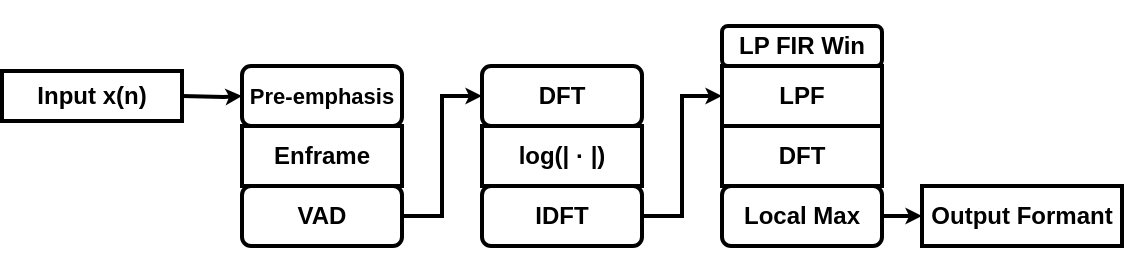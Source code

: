 <mxfile scale="1.5" border="0">
    <diagram id="9ekTKRoff0CPVGSoDEwU" name="第 3 页">
        <mxGraphModel dx="533" dy="621" grid="1" gridSize="10" guides="1" tooltips="1" connect="1" arrows="1" fold="1" page="1" pageScale="1" pageWidth="827" pageHeight="1169" math="0" shadow="0">
            <root>
                <mxCell id="UO68y2j3fhpH5fY7scN9-0"/>
                <mxCell id="UO68y2j3fhpH5fY7scN9-1" parent="UO68y2j3fhpH5fY7scN9-0"/>
                <mxCell id="i1c0_gkSLgQ5enReLO2w-1" value="&lt;h4 style=&quot;line-height: 1.2&quot;&gt;&lt;font face=&quot;Helvetica&quot; style=&quot;font-size: 11px&quot;&gt;Pre-emphasis&lt;/font&gt;&lt;/h4&gt;" style="rounded=1;whiteSpace=wrap;html=1;strokeWidth=2;shadow=0;sketch=0;glass=0;fontFamily=Times New Roman;labelBackgroundColor=none;rotation=0;flipH=0;flipV=0;absoluteArcSize=0;" parent="UO68y2j3fhpH5fY7scN9-1" vertex="1">
                    <mxGeometry x="180" y="50" width="80" height="30" as="geometry"/>
                </mxCell>
                <mxCell id="i1c0_gkSLgQ5enReLO2w-3" value="&lt;h4 style=&quot;line-height: 1.2&quot;&gt;&lt;font face=&quot;Helvetica&quot;&gt;Enframe&lt;/font&gt;&lt;/h4&gt;" style="rounded=0;whiteSpace=wrap;html=1;strokeWidth=2;shadow=0;sketch=0;glass=0;fontFamily=Times New Roman;labelBackgroundColor=none;rotation=0;flipH=0;flipV=0;" parent="UO68y2j3fhpH5fY7scN9-1" vertex="1">
                    <mxGeometry x="180" y="80" width="80" height="30" as="geometry"/>
                </mxCell>
                <mxCell id="i1c0_gkSLgQ5enReLO2w-6" value="" style="edgeStyle=orthogonalEdgeStyle;rounded=0;orthogonalLoop=1;jettySize=auto;html=1;fontFamily=Helvetica;fontSize=11;shadow=0;jumpSize=6;strokeWidth=2;endSize=2;startSize=0;" parent="UO68y2j3fhpH5fY7scN9-1" target="i1c0_gkSLgQ5enReLO2w-1" edge="1">
                    <mxGeometry relative="1" as="geometry">
                        <mxPoint x="150" y="65" as="sourcePoint"/>
                    </mxGeometry>
                </mxCell>
                <mxCell id="i1c0_gkSLgQ5enReLO2w-23" value="&lt;h4 style=&quot;line-height: 1.2&quot;&gt;&lt;font face=&quot;Helvetica&quot;&gt;VAD&lt;/font&gt;&lt;/h4&gt;" style="rounded=1;whiteSpace=wrap;html=1;strokeWidth=2;shadow=0;sketch=0;glass=0;fontFamily=Times New Roman;labelBackgroundColor=none;rotation=0;flipH=0;flipV=0;" parent="UO68y2j3fhpH5fY7scN9-1" vertex="1">
                    <mxGeometry x="180" y="110" width="80" height="30" as="geometry"/>
                </mxCell>
                <mxCell id="i1c0_gkSLgQ5enReLO2w-27" value="&lt;h4 style=&quot;line-height: 1.2&quot;&gt;&lt;font face=&quot;Helvetica&quot;&gt;DFT&lt;/font&gt;&lt;/h4&gt;" style="rounded=1;whiteSpace=wrap;html=1;strokeWidth=2;shadow=0;sketch=0;glass=0;fontFamily=Times New Roman;labelBackgroundColor=none;rotation=0;flipH=0;flipV=0;" parent="UO68y2j3fhpH5fY7scN9-1" vertex="1">
                    <mxGeometry x="300" y="50" width="80" height="30" as="geometry"/>
                </mxCell>
                <mxCell id="i1c0_gkSLgQ5enReLO2w-28" value="&lt;h4 style=&quot;line-height: 1.2&quot;&gt;&lt;font face=&quot;Helvetica&quot;&gt;log(| · |)&lt;/font&gt;&lt;/h4&gt;" style="rounded=0;whiteSpace=wrap;html=1;strokeWidth=2;shadow=0;sketch=0;glass=0;fontFamily=Times New Roman;labelBackgroundColor=none;rotation=0;flipH=0;flipV=0;" parent="UO68y2j3fhpH5fY7scN9-1" vertex="1">
                    <mxGeometry x="300" y="80" width="80" height="30" as="geometry"/>
                </mxCell>
                <mxCell id="i1c0_gkSLgQ5enReLO2w-29" value="&lt;h4 style=&quot;line-height: 1.2&quot;&gt;&lt;font face=&quot;Helvetica&quot;&gt;IDFT&lt;/font&gt;&lt;/h4&gt;" style="rounded=1;whiteSpace=wrap;html=1;strokeWidth=2;shadow=0;sketch=0;glass=0;fontFamily=Times New Roman;labelBackgroundColor=none;rotation=0;flipH=0;flipV=0;" parent="UO68y2j3fhpH5fY7scN9-1" vertex="1">
                    <mxGeometry x="300" y="110" width="80" height="30" as="geometry"/>
                </mxCell>
                <mxCell id="i1c0_gkSLgQ5enReLO2w-33" value="&lt;h4 style=&quot;line-height: 1.2&quot;&gt;&lt;font face=&quot;Helvetica&quot;&gt;DFT&lt;/font&gt;&lt;/h4&gt;" style="rounded=0;whiteSpace=wrap;html=1;strokeWidth=2;shadow=0;sketch=0;glass=0;fontFamily=Times New Roman;labelBackgroundColor=none;rotation=0;flipH=0;flipV=0;" parent="UO68y2j3fhpH5fY7scN9-1" vertex="1">
                    <mxGeometry x="420" y="80" width="80" height="30" as="geometry"/>
                </mxCell>
                <mxCell id="i1c0_gkSLgQ5enReLO2w-34" value="&lt;h4 style=&quot;line-height: 1.2&quot;&gt;&lt;font face=&quot;Helvetica&quot;&gt;Local Max&lt;/font&gt;&lt;/h4&gt;" style="rounded=1;whiteSpace=wrap;html=1;strokeWidth=2;shadow=0;sketch=0;glass=0;fontFamily=Times New Roman;labelBackgroundColor=none;rotation=0;flipH=0;flipV=0;" parent="UO68y2j3fhpH5fY7scN9-1" vertex="1">
                    <mxGeometry x="420" y="110" width="80" height="30" as="geometry"/>
                </mxCell>
                <mxCell id="i1c0_gkSLgQ5enReLO2w-38" value="&lt;b&gt;Output Formant&lt;/b&gt;" style="rounded=0;whiteSpace=wrap;html=1;strokeWidth=2;" parent="UO68y2j3fhpH5fY7scN9-1" vertex="1">
                    <mxGeometry x="520" y="110" width="100" height="30" as="geometry"/>
                </mxCell>
                <mxCell id="i1c0_gkSLgQ5enReLO2w-16" value="&lt;h4 style=&quot;line-height: 1.2&quot;&gt;&lt;font face=&quot;Helvetica&quot;&gt;LP FIR Win&lt;/font&gt;&lt;/h4&gt;" style="rounded=1;whiteSpace=wrap;html=1;strokeWidth=2;shadow=0;sketch=0;glass=0;fontFamily=Times New Roman;labelBackgroundColor=none;rotation=0;flipH=0;flipV=0;align=center;" parent="UO68y2j3fhpH5fY7scN9-1" vertex="1">
                    <mxGeometry x="420" y="30" width="80" height="20" as="geometry"/>
                </mxCell>
                <mxCell id="i1c0_gkSLgQ5enReLO2w-32" value="&lt;h4 style=&quot;line-height: 1.2&quot;&gt;&lt;font face=&quot;Helvetica&quot;&gt;LPF&lt;/font&gt;&lt;/h4&gt;" style="rounded=0;whiteSpace=wrap;html=1;strokeWidth=2;shadow=0;sketch=0;glass=0;fontFamily=Times New Roman;labelBackgroundColor=none;rotation=0;flipH=0;flipV=0;" parent="UO68y2j3fhpH5fY7scN9-1" vertex="1">
                    <mxGeometry x="420" y="50" width="80" height="30" as="geometry"/>
                </mxCell>
                <mxCell id="i1c0_gkSLgQ5enReLO2w-40" value="&lt;b&gt;Input x(n)&lt;/b&gt;" style="rounded=0;whiteSpace=wrap;html=1;strokeWidth=2;" parent="UO68y2j3fhpH5fY7scN9-1" vertex="1">
                    <mxGeometry x="60" y="52.5" width="90" height="25" as="geometry"/>
                </mxCell>
                <mxCell id="i1c0_gkSLgQ5enReLO2w-41" value="" style="edgeStyle=orthogonalEdgeStyle;rounded=0;orthogonalLoop=1;jettySize=auto;html=1;fontFamily=Helvetica;fontSize=11;shadow=0;jumpSize=6;strokeWidth=2;exitX=1;exitY=0.5;exitDx=0;exitDy=0;entryX=0;entryY=0.5;entryDx=0;entryDy=0;endSize=2;startSize=0;" parent="UO68y2j3fhpH5fY7scN9-1" source="i1c0_gkSLgQ5enReLO2w-23" target="i1c0_gkSLgQ5enReLO2w-27" edge="1">
                    <mxGeometry relative="1" as="geometry">
                        <mxPoint x="160" y="75" as="sourcePoint"/>
                        <mxPoint x="190" y="75" as="targetPoint"/>
                    </mxGeometry>
                </mxCell>
                <mxCell id="i1c0_gkSLgQ5enReLO2w-42" value="" style="edgeStyle=orthogonalEdgeStyle;rounded=0;orthogonalLoop=1;jettySize=auto;html=1;fontFamily=Helvetica;fontSize=11;shadow=0;jumpSize=6;strokeWidth=2;exitX=1;exitY=0.5;exitDx=0;exitDy=0;entryX=0;entryY=0.5;entryDx=0;entryDy=0;endSize=2;startSize=0;" parent="UO68y2j3fhpH5fY7scN9-1" source="i1c0_gkSLgQ5enReLO2w-29" target="i1c0_gkSLgQ5enReLO2w-32" edge="1">
                    <mxGeometry relative="1" as="geometry">
                        <mxPoint x="270" y="135" as="sourcePoint"/>
                        <mxPoint x="310" y="75" as="targetPoint"/>
                    </mxGeometry>
                </mxCell>
                <mxCell id="i1c0_gkSLgQ5enReLO2w-44" value="" style="edgeStyle=orthogonalEdgeStyle;rounded=0;orthogonalLoop=1;jettySize=auto;html=1;fontFamily=Helvetica;fontSize=11;shadow=0;jumpSize=6;strokeWidth=2;endSize=2;startSize=0;entryX=0;entryY=0.5;entryDx=0;entryDy=0;exitX=1;exitY=0.5;exitDx=0;exitDy=0;" parent="UO68y2j3fhpH5fY7scN9-1" source="i1c0_gkSLgQ5enReLO2w-34" target="i1c0_gkSLgQ5enReLO2w-38" edge="1">
                    <mxGeometry relative="1" as="geometry">
                        <mxPoint x="160" y="75" as="sourcePoint"/>
                        <mxPoint x="190" y="75" as="targetPoint"/>
                    </mxGeometry>
                </mxCell>
            </root>
        </mxGraphModel>
    </diagram>
</mxfile>
